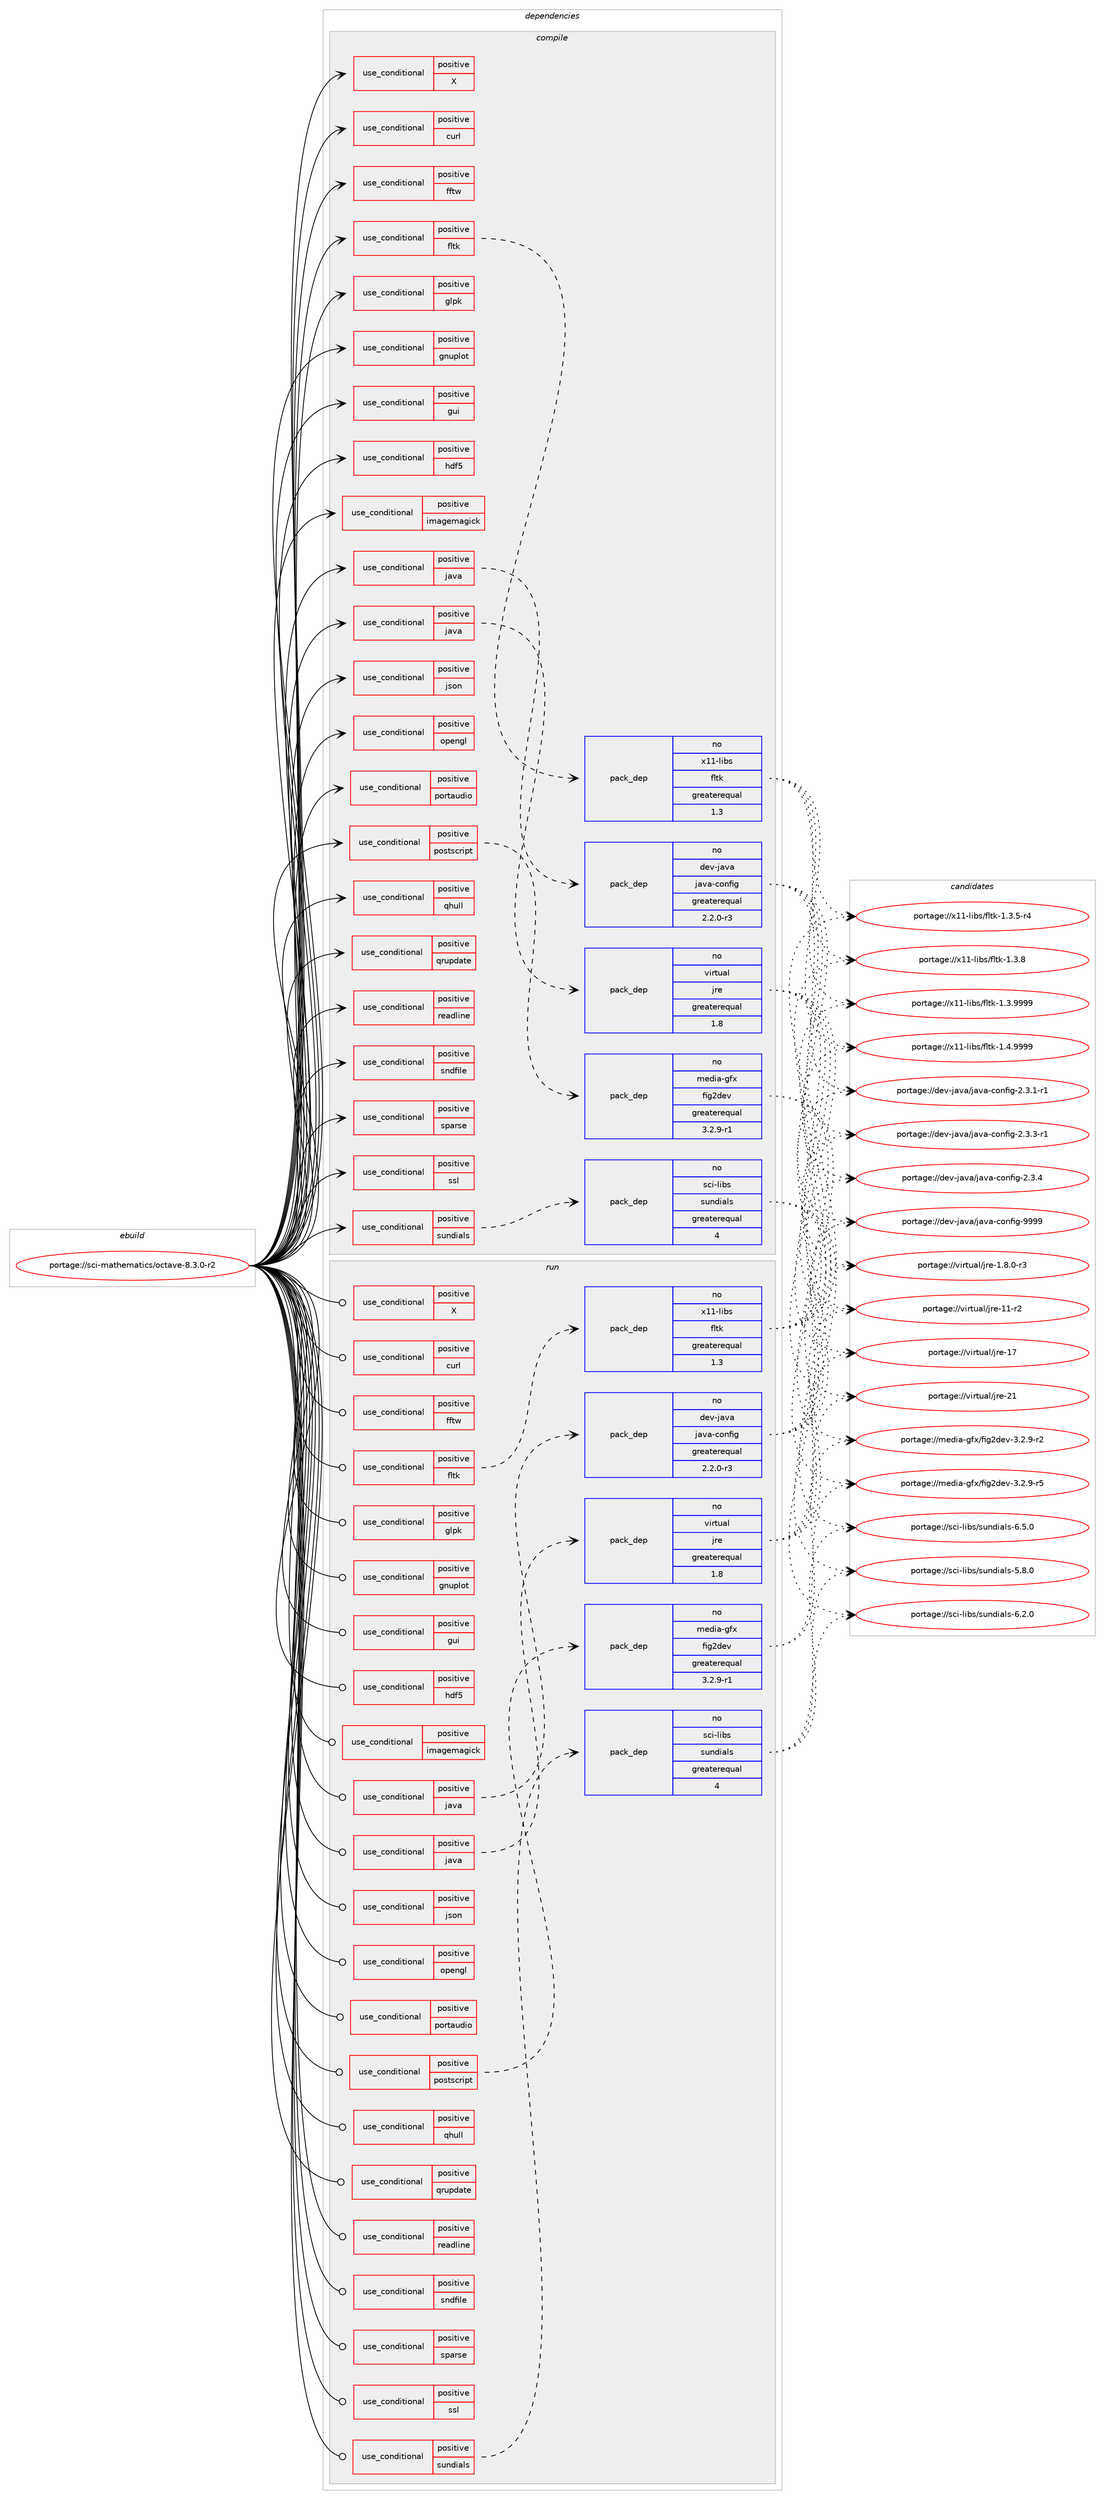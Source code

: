digraph prolog {

# *************
# Graph options
# *************

newrank=true;
concentrate=true;
compound=true;
graph [rankdir=LR,fontname=Helvetica,fontsize=10,ranksep=1.5];#, ranksep=2.5, nodesep=0.2];
edge  [arrowhead=vee];
node  [fontname=Helvetica,fontsize=10];

# **********
# The ebuild
# **********

subgraph cluster_leftcol {
color=gray;
rank=same;
label=<<i>ebuild</i>>;
id [label="portage://sci-mathematics/octave-8.3.0-r2", color=red, width=4, href="../sci-mathematics/octave-8.3.0-r2.svg"];
}

# ****************
# The dependencies
# ****************

subgraph cluster_midcol {
color=gray;
label=<<i>dependencies</i>>;
subgraph cluster_compile {
fillcolor="#eeeeee";
style=filled;
label=<<i>compile</i>>;
subgraph cond105685 {
dependency204032 [label=<<TABLE BORDER="0" CELLBORDER="1" CELLSPACING="0" CELLPADDING="4"><TR><TD ROWSPAN="3" CELLPADDING="10">use_conditional</TD></TR><TR><TD>positive</TD></TR><TR><TD>X</TD></TR></TABLE>>, shape=none, color=red];
# *** BEGIN UNKNOWN DEPENDENCY TYPE (TODO) ***
# dependency204032 -> package_dependency(portage://sci-mathematics/octave-8.3.0-r2,install,no,x11-libs,libX11,none,[,,],any_same_slot,[])
# *** END UNKNOWN DEPENDENCY TYPE (TODO) ***

}
id:e -> dependency204032:w [weight=20,style="solid",arrowhead="vee"];
subgraph cond105686 {
dependency204033 [label=<<TABLE BORDER="0" CELLBORDER="1" CELLSPACING="0" CELLPADDING="4"><TR><TD ROWSPAN="3" CELLPADDING="10">use_conditional</TD></TR><TR><TD>positive</TD></TR><TR><TD>curl</TD></TR></TABLE>>, shape=none, color=red];
# *** BEGIN UNKNOWN DEPENDENCY TYPE (TODO) ***
# dependency204033 -> package_dependency(portage://sci-mathematics/octave-8.3.0-r2,install,no,net-misc,curl,none,[,,],any_same_slot,[])
# *** END UNKNOWN DEPENDENCY TYPE (TODO) ***

}
id:e -> dependency204033:w [weight=20,style="solid",arrowhead="vee"];
subgraph cond105687 {
dependency204034 [label=<<TABLE BORDER="0" CELLBORDER="1" CELLSPACING="0" CELLPADDING="4"><TR><TD ROWSPAN="3" CELLPADDING="10">use_conditional</TD></TR><TR><TD>positive</TD></TR><TR><TD>fftw</TD></TR></TABLE>>, shape=none, color=red];
# *** BEGIN UNKNOWN DEPENDENCY TYPE (TODO) ***
# dependency204034 -> package_dependency(portage://sci-mathematics/octave-8.3.0-r2,install,no,sci-libs,fftw,none,[,,],[slot(3.0),equal],[])
# *** END UNKNOWN DEPENDENCY TYPE (TODO) ***

}
id:e -> dependency204034:w [weight=20,style="solid",arrowhead="vee"];
subgraph cond105688 {
dependency204035 [label=<<TABLE BORDER="0" CELLBORDER="1" CELLSPACING="0" CELLPADDING="4"><TR><TD ROWSPAN="3" CELLPADDING="10">use_conditional</TD></TR><TR><TD>positive</TD></TR><TR><TD>fltk</TD></TR></TABLE>>, shape=none, color=red];
subgraph pack95529 {
dependency204036 [label=<<TABLE BORDER="0" CELLBORDER="1" CELLSPACING="0" CELLPADDING="4" WIDTH="220"><TR><TD ROWSPAN="6" CELLPADDING="30">pack_dep</TD></TR><TR><TD WIDTH="110">no</TD></TR><TR><TD>x11-libs</TD></TR><TR><TD>fltk</TD></TR><TR><TD>greaterequal</TD></TR><TR><TD>1.3</TD></TR></TABLE>>, shape=none, color=blue];
}
dependency204035:e -> dependency204036:w [weight=20,style="dashed",arrowhead="vee"];
}
id:e -> dependency204035:w [weight=20,style="solid",arrowhead="vee"];
subgraph cond105689 {
dependency204037 [label=<<TABLE BORDER="0" CELLBORDER="1" CELLSPACING="0" CELLPADDING="4"><TR><TD ROWSPAN="3" CELLPADDING="10">use_conditional</TD></TR><TR><TD>positive</TD></TR><TR><TD>glpk</TD></TR></TABLE>>, shape=none, color=red];
# *** BEGIN UNKNOWN DEPENDENCY TYPE (TODO) ***
# dependency204037 -> package_dependency(portage://sci-mathematics/octave-8.3.0-r2,install,no,sci-mathematics,glpk,none,[,,],any_same_slot,[])
# *** END UNKNOWN DEPENDENCY TYPE (TODO) ***

}
id:e -> dependency204037:w [weight=20,style="solid",arrowhead="vee"];
subgraph cond105690 {
dependency204038 [label=<<TABLE BORDER="0" CELLBORDER="1" CELLSPACING="0" CELLPADDING="4"><TR><TD ROWSPAN="3" CELLPADDING="10">use_conditional</TD></TR><TR><TD>positive</TD></TR><TR><TD>gnuplot</TD></TR></TABLE>>, shape=none, color=red];
# *** BEGIN UNKNOWN DEPENDENCY TYPE (TODO) ***
# dependency204038 -> package_dependency(portage://sci-mathematics/octave-8.3.0-r2,install,no,sci-visualization,gnuplot,none,[,,],[],[])
# *** END UNKNOWN DEPENDENCY TYPE (TODO) ***

}
id:e -> dependency204038:w [weight=20,style="solid",arrowhead="vee"];
subgraph cond105691 {
dependency204039 [label=<<TABLE BORDER="0" CELLBORDER="1" CELLSPACING="0" CELLPADDING="4"><TR><TD ROWSPAN="3" CELLPADDING="10">use_conditional</TD></TR><TR><TD>positive</TD></TR><TR><TD>gui</TD></TR></TABLE>>, shape=none, color=red];
# *** BEGIN UNKNOWN DEPENDENCY TYPE (TODO) ***
# dependency204039 -> package_dependency(portage://sci-mathematics/octave-8.3.0-r2,install,no,dev-qt,qtcore,none,[,,],[slot(5)],[])
# *** END UNKNOWN DEPENDENCY TYPE (TODO) ***

# *** BEGIN UNKNOWN DEPENDENCY TYPE (TODO) ***
# dependency204039 -> package_dependency(portage://sci-mathematics/octave-8.3.0-r2,install,no,dev-qt,qtgui,none,[,,],[slot(5)],[])
# *** END UNKNOWN DEPENDENCY TYPE (TODO) ***

# *** BEGIN UNKNOWN DEPENDENCY TYPE (TODO) ***
# dependency204039 -> package_dependency(portage://sci-mathematics/octave-8.3.0-r2,install,no,dev-qt,qthelp,none,[,,],[slot(5)],[])
# *** END UNKNOWN DEPENDENCY TYPE (TODO) ***

# *** BEGIN UNKNOWN DEPENDENCY TYPE (TODO) ***
# dependency204039 -> package_dependency(portage://sci-mathematics/octave-8.3.0-r2,install,no,dev-qt,qtnetwork,none,[,,],[slot(5)],[])
# *** END UNKNOWN DEPENDENCY TYPE (TODO) ***

# *** BEGIN UNKNOWN DEPENDENCY TYPE (TODO) ***
# dependency204039 -> package_dependency(portage://sci-mathematics/octave-8.3.0-r2,install,no,dev-qt,qtopengl,none,[,,],[slot(5)],[])
# *** END UNKNOWN DEPENDENCY TYPE (TODO) ***

# *** BEGIN UNKNOWN DEPENDENCY TYPE (TODO) ***
# dependency204039 -> package_dependency(portage://sci-mathematics/octave-8.3.0-r2,install,no,dev-qt,qtprintsupport,none,[,,],[slot(5)],[])
# *** END UNKNOWN DEPENDENCY TYPE (TODO) ***

# *** BEGIN UNKNOWN DEPENDENCY TYPE (TODO) ***
# dependency204039 -> package_dependency(portage://sci-mathematics/octave-8.3.0-r2,install,no,dev-qt,qtwidgets,none,[,,],[slot(5)],[])
# *** END UNKNOWN DEPENDENCY TYPE (TODO) ***

# *** BEGIN UNKNOWN DEPENDENCY TYPE (TODO) ***
# dependency204039 -> package_dependency(portage://sci-mathematics/octave-8.3.0-r2,install,no,x11-libs,qscintilla,none,[,,],any_same_slot,[use(enable(qt5),positive)])
# *** END UNKNOWN DEPENDENCY TYPE (TODO) ***

}
id:e -> dependency204039:w [weight=20,style="solid",arrowhead="vee"];
subgraph cond105692 {
dependency204040 [label=<<TABLE BORDER="0" CELLBORDER="1" CELLSPACING="0" CELLPADDING="4"><TR><TD ROWSPAN="3" CELLPADDING="10">use_conditional</TD></TR><TR><TD>positive</TD></TR><TR><TD>hdf5</TD></TR></TABLE>>, shape=none, color=red];
# *** BEGIN UNKNOWN DEPENDENCY TYPE (TODO) ***
# dependency204040 -> package_dependency(portage://sci-mathematics/octave-8.3.0-r2,install,no,sci-libs,hdf5,none,[,,],any_same_slot,[])
# *** END UNKNOWN DEPENDENCY TYPE (TODO) ***

}
id:e -> dependency204040:w [weight=20,style="solid",arrowhead="vee"];
subgraph cond105693 {
dependency204041 [label=<<TABLE BORDER="0" CELLBORDER="1" CELLSPACING="0" CELLPADDING="4"><TR><TD ROWSPAN="3" CELLPADDING="10">use_conditional</TD></TR><TR><TD>positive</TD></TR><TR><TD>imagemagick</TD></TR></TABLE>>, shape=none, color=red];
# *** BEGIN UNKNOWN DEPENDENCY TYPE (TODO) ***
# dependency204041 -> package_dependency(portage://sci-mathematics/octave-8.3.0-r2,install,no,media-gfx,graphicsmagick,none,[,,],any_same_slot,[use(enable(cxx),none)])
# *** END UNKNOWN DEPENDENCY TYPE (TODO) ***

}
id:e -> dependency204041:w [weight=20,style="solid",arrowhead="vee"];
subgraph cond105694 {
dependency204042 [label=<<TABLE BORDER="0" CELLBORDER="1" CELLSPACING="0" CELLPADDING="4"><TR><TD ROWSPAN="3" CELLPADDING="10">use_conditional</TD></TR><TR><TD>positive</TD></TR><TR><TD>java</TD></TR></TABLE>>, shape=none, color=red];
subgraph pack95530 {
dependency204043 [label=<<TABLE BORDER="0" CELLBORDER="1" CELLSPACING="0" CELLPADDING="4" WIDTH="220"><TR><TD ROWSPAN="6" CELLPADDING="30">pack_dep</TD></TR><TR><TD WIDTH="110">no</TD></TR><TR><TD>dev-java</TD></TR><TR><TD>java-config</TD></TR><TR><TD>greaterequal</TD></TR><TR><TD>2.2.0-r3</TD></TR></TABLE>>, shape=none, color=blue];
}
dependency204042:e -> dependency204043:w [weight=20,style="dashed",arrowhead="vee"];
}
id:e -> dependency204042:w [weight=20,style="solid",arrowhead="vee"];
subgraph cond105695 {
dependency204044 [label=<<TABLE BORDER="0" CELLBORDER="1" CELLSPACING="0" CELLPADDING="4"><TR><TD ROWSPAN="3" CELLPADDING="10">use_conditional</TD></TR><TR><TD>positive</TD></TR><TR><TD>java</TD></TR></TABLE>>, shape=none, color=red];
subgraph pack95531 {
dependency204045 [label=<<TABLE BORDER="0" CELLBORDER="1" CELLSPACING="0" CELLPADDING="4" WIDTH="220"><TR><TD ROWSPAN="6" CELLPADDING="30">pack_dep</TD></TR><TR><TD WIDTH="110">no</TD></TR><TR><TD>virtual</TD></TR><TR><TD>jre</TD></TR><TR><TD>greaterequal</TD></TR><TR><TD>1.8</TD></TR></TABLE>>, shape=none, color=blue];
}
dependency204044:e -> dependency204045:w [weight=20,style="dashed",arrowhead="vee"];
}
id:e -> dependency204044:w [weight=20,style="solid",arrowhead="vee"];
subgraph cond105696 {
dependency204046 [label=<<TABLE BORDER="0" CELLBORDER="1" CELLSPACING="0" CELLPADDING="4"><TR><TD ROWSPAN="3" CELLPADDING="10">use_conditional</TD></TR><TR><TD>positive</TD></TR><TR><TD>json</TD></TR></TABLE>>, shape=none, color=red];
# *** BEGIN UNKNOWN DEPENDENCY TYPE (TODO) ***
# dependency204046 -> package_dependency(portage://sci-mathematics/octave-8.3.0-r2,install,no,dev-libs,rapidjson,none,[,,],[],[])
# *** END UNKNOWN DEPENDENCY TYPE (TODO) ***

}
id:e -> dependency204046:w [weight=20,style="solid",arrowhead="vee"];
subgraph cond105697 {
dependency204047 [label=<<TABLE BORDER="0" CELLBORDER="1" CELLSPACING="0" CELLPADDING="4"><TR><TD ROWSPAN="3" CELLPADDING="10">use_conditional</TD></TR><TR><TD>positive</TD></TR><TR><TD>opengl</TD></TR></TABLE>>, shape=none, color=red];
# *** BEGIN UNKNOWN DEPENDENCY TYPE (TODO) ***
# dependency204047 -> package_dependency(portage://sci-mathematics/octave-8.3.0-r2,install,no,media-libs,freetype,none,[,,],any_same_slot,[])
# *** END UNKNOWN DEPENDENCY TYPE (TODO) ***

# *** BEGIN UNKNOWN DEPENDENCY TYPE (TODO) ***
# dependency204047 -> package_dependency(portage://sci-mathematics/octave-8.3.0-r2,install,no,media-libs,fontconfig,none,[,,],any_same_slot,[])
# *** END UNKNOWN DEPENDENCY TYPE (TODO) ***

# *** BEGIN UNKNOWN DEPENDENCY TYPE (TODO) ***
# dependency204047 -> package_dependency(portage://sci-mathematics/octave-8.3.0-r2,install,no,virtual,glu,none,[,,],[],[])
# *** END UNKNOWN DEPENDENCY TYPE (TODO) ***

# *** BEGIN UNKNOWN DEPENDENCY TYPE (TODO) ***
# dependency204047 -> package_dependency(portage://sci-mathematics/octave-8.3.0-r2,install,no,x11-libs,gl2ps,none,[,,],any_same_slot,[])
# *** END UNKNOWN DEPENDENCY TYPE (TODO) ***

}
id:e -> dependency204047:w [weight=20,style="solid",arrowhead="vee"];
subgraph cond105698 {
dependency204048 [label=<<TABLE BORDER="0" CELLBORDER="1" CELLSPACING="0" CELLPADDING="4"><TR><TD ROWSPAN="3" CELLPADDING="10">use_conditional</TD></TR><TR><TD>positive</TD></TR><TR><TD>portaudio</TD></TR></TABLE>>, shape=none, color=red];
# *** BEGIN UNKNOWN DEPENDENCY TYPE (TODO) ***
# dependency204048 -> package_dependency(portage://sci-mathematics/octave-8.3.0-r2,install,no,media-libs,portaudio,none,[,,],[],[])
# *** END UNKNOWN DEPENDENCY TYPE (TODO) ***

}
id:e -> dependency204048:w [weight=20,style="solid",arrowhead="vee"];
subgraph cond105699 {
dependency204049 [label=<<TABLE BORDER="0" CELLBORDER="1" CELLSPACING="0" CELLPADDING="4"><TR><TD ROWSPAN="3" CELLPADDING="10">use_conditional</TD></TR><TR><TD>positive</TD></TR><TR><TD>postscript</TD></TR></TABLE>>, shape=none, color=red];
# *** BEGIN UNKNOWN DEPENDENCY TYPE (TODO) ***
# dependency204049 -> package_dependency(portage://sci-mathematics/octave-8.3.0-r2,install,no,app-text,epstool,none,[,,],[],[])
# *** END UNKNOWN DEPENDENCY TYPE (TODO) ***

# *** BEGIN UNKNOWN DEPENDENCY TYPE (TODO) ***
# dependency204049 -> package_dependency(portage://sci-mathematics/octave-8.3.0-r2,install,no,media-gfx,pstoedit,none,[,,],[],[])
# *** END UNKNOWN DEPENDENCY TYPE (TODO) ***

subgraph pack95532 {
dependency204050 [label=<<TABLE BORDER="0" CELLBORDER="1" CELLSPACING="0" CELLPADDING="4" WIDTH="220"><TR><TD ROWSPAN="6" CELLPADDING="30">pack_dep</TD></TR><TR><TD WIDTH="110">no</TD></TR><TR><TD>media-gfx</TD></TR><TR><TD>fig2dev</TD></TR><TR><TD>greaterequal</TD></TR><TR><TD>3.2.9-r1</TD></TR></TABLE>>, shape=none, color=blue];
}
dependency204049:e -> dependency204050:w [weight=20,style="dashed",arrowhead="vee"];
}
id:e -> dependency204049:w [weight=20,style="solid",arrowhead="vee"];
subgraph cond105700 {
dependency204051 [label=<<TABLE BORDER="0" CELLBORDER="1" CELLSPACING="0" CELLPADDING="4"><TR><TD ROWSPAN="3" CELLPADDING="10">use_conditional</TD></TR><TR><TD>positive</TD></TR><TR><TD>qhull</TD></TR></TABLE>>, shape=none, color=red];
# *** BEGIN UNKNOWN DEPENDENCY TYPE (TODO) ***
# dependency204051 -> package_dependency(portage://sci-mathematics/octave-8.3.0-r2,install,no,media-libs,qhull,none,[,,],any_same_slot,[])
# *** END UNKNOWN DEPENDENCY TYPE (TODO) ***

}
id:e -> dependency204051:w [weight=20,style="solid",arrowhead="vee"];
subgraph cond105701 {
dependency204052 [label=<<TABLE BORDER="0" CELLBORDER="1" CELLSPACING="0" CELLPADDING="4"><TR><TD ROWSPAN="3" CELLPADDING="10">use_conditional</TD></TR><TR><TD>positive</TD></TR><TR><TD>qrupdate</TD></TR></TABLE>>, shape=none, color=red];
# *** BEGIN UNKNOWN DEPENDENCY TYPE (TODO) ***
# dependency204052 -> package_dependency(portage://sci-mathematics/octave-8.3.0-r2,install,no,sci-libs,qrupdate,none,[,,],any_same_slot,[])
# *** END UNKNOWN DEPENDENCY TYPE (TODO) ***

}
id:e -> dependency204052:w [weight=20,style="solid",arrowhead="vee"];
subgraph cond105702 {
dependency204053 [label=<<TABLE BORDER="0" CELLBORDER="1" CELLSPACING="0" CELLPADDING="4"><TR><TD ROWSPAN="3" CELLPADDING="10">use_conditional</TD></TR><TR><TD>positive</TD></TR><TR><TD>readline</TD></TR></TABLE>>, shape=none, color=red];
# *** BEGIN UNKNOWN DEPENDENCY TYPE (TODO) ***
# dependency204053 -> package_dependency(portage://sci-mathematics/octave-8.3.0-r2,install,no,sys-libs,readline,none,[,,],any_same_slot,[])
# *** END UNKNOWN DEPENDENCY TYPE (TODO) ***

}
id:e -> dependency204053:w [weight=20,style="solid",arrowhead="vee"];
subgraph cond105703 {
dependency204054 [label=<<TABLE BORDER="0" CELLBORDER="1" CELLSPACING="0" CELLPADDING="4"><TR><TD ROWSPAN="3" CELLPADDING="10">use_conditional</TD></TR><TR><TD>positive</TD></TR><TR><TD>sndfile</TD></TR></TABLE>>, shape=none, color=red];
# *** BEGIN UNKNOWN DEPENDENCY TYPE (TODO) ***
# dependency204054 -> package_dependency(portage://sci-mathematics/octave-8.3.0-r2,install,no,media-libs,libsndfile,none,[,,],[],[])
# *** END UNKNOWN DEPENDENCY TYPE (TODO) ***

}
id:e -> dependency204054:w [weight=20,style="solid",arrowhead="vee"];
subgraph cond105704 {
dependency204055 [label=<<TABLE BORDER="0" CELLBORDER="1" CELLSPACING="0" CELLPADDING="4"><TR><TD ROWSPAN="3" CELLPADDING="10">use_conditional</TD></TR><TR><TD>positive</TD></TR><TR><TD>sparse</TD></TR></TABLE>>, shape=none, color=red];
# *** BEGIN UNKNOWN DEPENDENCY TYPE (TODO) ***
# dependency204055 -> package_dependency(portage://sci-mathematics/octave-8.3.0-r2,install,no,sci-libs,arpack,none,[,,],any_same_slot,[])
# *** END UNKNOWN DEPENDENCY TYPE (TODO) ***

# *** BEGIN UNKNOWN DEPENDENCY TYPE (TODO) ***
# dependency204055 -> package_dependency(portage://sci-mathematics/octave-8.3.0-r2,install,no,sci-libs,camd,none,[,,],any_same_slot,[])
# *** END UNKNOWN DEPENDENCY TYPE (TODO) ***

# *** BEGIN UNKNOWN DEPENDENCY TYPE (TODO) ***
# dependency204055 -> package_dependency(portage://sci-mathematics/octave-8.3.0-r2,install,no,sci-libs,ccolamd,none,[,,],any_same_slot,[])
# *** END UNKNOWN DEPENDENCY TYPE (TODO) ***

# *** BEGIN UNKNOWN DEPENDENCY TYPE (TODO) ***
# dependency204055 -> package_dependency(portage://sci-mathematics/octave-8.3.0-r2,install,no,sci-libs,cholmod,none,[,,],any_same_slot,[])
# *** END UNKNOWN DEPENDENCY TYPE (TODO) ***

# *** BEGIN UNKNOWN DEPENDENCY TYPE (TODO) ***
# dependency204055 -> package_dependency(portage://sci-mathematics/octave-8.3.0-r2,install,no,sci-libs,colamd,none,[,,],any_same_slot,[])
# *** END UNKNOWN DEPENDENCY TYPE (TODO) ***

# *** BEGIN UNKNOWN DEPENDENCY TYPE (TODO) ***
# dependency204055 -> package_dependency(portage://sci-mathematics/octave-8.3.0-r2,install,no,sci-libs,cxsparse,none,[,,],any_same_slot,[])
# *** END UNKNOWN DEPENDENCY TYPE (TODO) ***

# *** BEGIN UNKNOWN DEPENDENCY TYPE (TODO) ***
# dependency204055 -> package_dependency(portage://sci-mathematics/octave-8.3.0-r2,install,no,sci-libs,umfpack,none,[,,],any_same_slot,[])
# *** END UNKNOWN DEPENDENCY TYPE (TODO) ***

}
id:e -> dependency204055:w [weight=20,style="solid",arrowhead="vee"];
subgraph cond105705 {
dependency204056 [label=<<TABLE BORDER="0" CELLBORDER="1" CELLSPACING="0" CELLPADDING="4"><TR><TD ROWSPAN="3" CELLPADDING="10">use_conditional</TD></TR><TR><TD>positive</TD></TR><TR><TD>ssl</TD></TR></TABLE>>, shape=none, color=red];
# *** BEGIN UNKNOWN DEPENDENCY TYPE (TODO) ***
# dependency204056 -> package_dependency(portage://sci-mathematics/octave-8.3.0-r2,install,no,dev-libs,openssl,none,[,,],any_same_slot,[])
# *** END UNKNOWN DEPENDENCY TYPE (TODO) ***

}
id:e -> dependency204056:w [weight=20,style="solid",arrowhead="vee"];
subgraph cond105706 {
dependency204057 [label=<<TABLE BORDER="0" CELLBORDER="1" CELLSPACING="0" CELLPADDING="4"><TR><TD ROWSPAN="3" CELLPADDING="10">use_conditional</TD></TR><TR><TD>positive</TD></TR><TR><TD>sundials</TD></TR></TABLE>>, shape=none, color=red];
subgraph pack95533 {
dependency204058 [label=<<TABLE BORDER="0" CELLBORDER="1" CELLSPACING="0" CELLPADDING="4" WIDTH="220"><TR><TD ROWSPAN="6" CELLPADDING="30">pack_dep</TD></TR><TR><TD WIDTH="110">no</TD></TR><TR><TD>sci-libs</TD></TR><TR><TD>sundials</TD></TR><TR><TD>greaterequal</TD></TR><TR><TD>4</TD></TR></TABLE>>, shape=none, color=blue];
}
dependency204057:e -> dependency204058:w [weight=20,style="dashed",arrowhead="vee"];
}
id:e -> dependency204057:w [weight=20,style="solid",arrowhead="vee"];
# *** BEGIN UNKNOWN DEPENDENCY TYPE (TODO) ***
# id -> package_dependency(portage://sci-mathematics/octave-8.3.0-r2,install,no,app-arch,bzip2,none,[,,],[],[])
# *** END UNKNOWN DEPENDENCY TYPE (TODO) ***

# *** BEGIN UNKNOWN DEPENDENCY TYPE (TODO) ***
# id -> package_dependency(portage://sci-mathematics/octave-8.3.0-r2,install,no,app-arch,unzip,none,[,,],[],[])
# *** END UNKNOWN DEPENDENCY TYPE (TODO) ***

# *** BEGIN UNKNOWN DEPENDENCY TYPE (TODO) ***
# id -> package_dependency(portage://sci-mathematics/octave-8.3.0-r2,install,no,app-arch,zip,none,[,,],[],[])
# *** END UNKNOWN DEPENDENCY TYPE (TODO) ***

# *** BEGIN UNKNOWN DEPENDENCY TYPE (TODO) ***
# id -> package_dependency(portage://sci-mathematics/octave-8.3.0-r2,install,no,app-text,ghostscript-gpl,none,[,,],[],[])
# *** END UNKNOWN DEPENDENCY TYPE (TODO) ***

# *** BEGIN UNKNOWN DEPENDENCY TYPE (TODO) ***
# id -> package_dependency(portage://sci-mathematics/octave-8.3.0-r2,install,no,dev-libs,libpcre2,none,[,,],[],[])
# *** END UNKNOWN DEPENDENCY TYPE (TODO) ***

# *** BEGIN UNKNOWN DEPENDENCY TYPE (TODO) ***
# id -> package_dependency(portage://sci-mathematics/octave-8.3.0-r2,install,no,sys-apps,texinfo,none,[,,],[],[])
# *** END UNKNOWN DEPENDENCY TYPE (TODO) ***

# *** BEGIN UNKNOWN DEPENDENCY TYPE (TODO) ***
# id -> package_dependency(portage://sci-mathematics/octave-8.3.0-r2,install,no,sys-libs,ncurses,none,[,,],any_same_slot,[])
# *** END UNKNOWN DEPENDENCY TYPE (TODO) ***

# *** BEGIN UNKNOWN DEPENDENCY TYPE (TODO) ***
# id -> package_dependency(portage://sci-mathematics/octave-8.3.0-r2,install,no,sys-libs,zlib,none,[,,],[],[])
# *** END UNKNOWN DEPENDENCY TYPE (TODO) ***

# *** BEGIN UNKNOWN DEPENDENCY TYPE (TODO) ***
# id -> package_dependency(portage://sci-mathematics/octave-8.3.0-r2,install,no,virtual,blas,none,[,,],[],[])
# *** END UNKNOWN DEPENDENCY TYPE (TODO) ***

# *** BEGIN UNKNOWN DEPENDENCY TYPE (TODO) ***
# id -> package_dependency(portage://sci-mathematics/octave-8.3.0-r2,install,no,virtual,fortran,none,[,,],[],[])
# *** END UNKNOWN DEPENDENCY TYPE (TODO) ***

# *** BEGIN UNKNOWN DEPENDENCY TYPE (TODO) ***
# id -> package_dependency(portage://sci-mathematics/octave-8.3.0-r2,install,no,virtual,lapack,none,[,,],[],[])
# *** END UNKNOWN DEPENDENCY TYPE (TODO) ***

}
subgraph cluster_compileandrun {
fillcolor="#eeeeee";
style=filled;
label=<<i>compile and run</i>>;
}
subgraph cluster_run {
fillcolor="#eeeeee";
style=filled;
label=<<i>run</i>>;
subgraph cond105707 {
dependency204059 [label=<<TABLE BORDER="0" CELLBORDER="1" CELLSPACING="0" CELLPADDING="4"><TR><TD ROWSPAN="3" CELLPADDING="10">use_conditional</TD></TR><TR><TD>positive</TD></TR><TR><TD>X</TD></TR></TABLE>>, shape=none, color=red];
# *** BEGIN UNKNOWN DEPENDENCY TYPE (TODO) ***
# dependency204059 -> package_dependency(portage://sci-mathematics/octave-8.3.0-r2,run,no,x11-libs,libX11,none,[,,],any_same_slot,[])
# *** END UNKNOWN DEPENDENCY TYPE (TODO) ***

}
id:e -> dependency204059:w [weight=20,style="solid",arrowhead="odot"];
subgraph cond105708 {
dependency204060 [label=<<TABLE BORDER="0" CELLBORDER="1" CELLSPACING="0" CELLPADDING="4"><TR><TD ROWSPAN="3" CELLPADDING="10">use_conditional</TD></TR><TR><TD>positive</TD></TR><TR><TD>curl</TD></TR></TABLE>>, shape=none, color=red];
# *** BEGIN UNKNOWN DEPENDENCY TYPE (TODO) ***
# dependency204060 -> package_dependency(portage://sci-mathematics/octave-8.3.0-r2,run,no,net-misc,curl,none,[,,],any_same_slot,[])
# *** END UNKNOWN DEPENDENCY TYPE (TODO) ***

}
id:e -> dependency204060:w [weight=20,style="solid",arrowhead="odot"];
subgraph cond105709 {
dependency204061 [label=<<TABLE BORDER="0" CELLBORDER="1" CELLSPACING="0" CELLPADDING="4"><TR><TD ROWSPAN="3" CELLPADDING="10">use_conditional</TD></TR><TR><TD>positive</TD></TR><TR><TD>fftw</TD></TR></TABLE>>, shape=none, color=red];
# *** BEGIN UNKNOWN DEPENDENCY TYPE (TODO) ***
# dependency204061 -> package_dependency(portage://sci-mathematics/octave-8.3.0-r2,run,no,sci-libs,fftw,none,[,,],[slot(3.0),equal],[])
# *** END UNKNOWN DEPENDENCY TYPE (TODO) ***

}
id:e -> dependency204061:w [weight=20,style="solid",arrowhead="odot"];
subgraph cond105710 {
dependency204062 [label=<<TABLE BORDER="0" CELLBORDER="1" CELLSPACING="0" CELLPADDING="4"><TR><TD ROWSPAN="3" CELLPADDING="10">use_conditional</TD></TR><TR><TD>positive</TD></TR><TR><TD>fltk</TD></TR></TABLE>>, shape=none, color=red];
subgraph pack95534 {
dependency204063 [label=<<TABLE BORDER="0" CELLBORDER="1" CELLSPACING="0" CELLPADDING="4" WIDTH="220"><TR><TD ROWSPAN="6" CELLPADDING="30">pack_dep</TD></TR><TR><TD WIDTH="110">no</TD></TR><TR><TD>x11-libs</TD></TR><TR><TD>fltk</TD></TR><TR><TD>greaterequal</TD></TR><TR><TD>1.3</TD></TR></TABLE>>, shape=none, color=blue];
}
dependency204062:e -> dependency204063:w [weight=20,style="dashed",arrowhead="vee"];
}
id:e -> dependency204062:w [weight=20,style="solid",arrowhead="odot"];
subgraph cond105711 {
dependency204064 [label=<<TABLE BORDER="0" CELLBORDER="1" CELLSPACING="0" CELLPADDING="4"><TR><TD ROWSPAN="3" CELLPADDING="10">use_conditional</TD></TR><TR><TD>positive</TD></TR><TR><TD>glpk</TD></TR></TABLE>>, shape=none, color=red];
# *** BEGIN UNKNOWN DEPENDENCY TYPE (TODO) ***
# dependency204064 -> package_dependency(portage://sci-mathematics/octave-8.3.0-r2,run,no,sci-mathematics,glpk,none,[,,],any_same_slot,[])
# *** END UNKNOWN DEPENDENCY TYPE (TODO) ***

}
id:e -> dependency204064:w [weight=20,style="solid",arrowhead="odot"];
subgraph cond105712 {
dependency204065 [label=<<TABLE BORDER="0" CELLBORDER="1" CELLSPACING="0" CELLPADDING="4"><TR><TD ROWSPAN="3" CELLPADDING="10">use_conditional</TD></TR><TR><TD>positive</TD></TR><TR><TD>gnuplot</TD></TR></TABLE>>, shape=none, color=red];
# *** BEGIN UNKNOWN DEPENDENCY TYPE (TODO) ***
# dependency204065 -> package_dependency(portage://sci-mathematics/octave-8.3.0-r2,run,no,sci-visualization,gnuplot,none,[,,],[],[])
# *** END UNKNOWN DEPENDENCY TYPE (TODO) ***

}
id:e -> dependency204065:w [weight=20,style="solid",arrowhead="odot"];
subgraph cond105713 {
dependency204066 [label=<<TABLE BORDER="0" CELLBORDER="1" CELLSPACING="0" CELLPADDING="4"><TR><TD ROWSPAN="3" CELLPADDING="10">use_conditional</TD></TR><TR><TD>positive</TD></TR><TR><TD>gui</TD></TR></TABLE>>, shape=none, color=red];
# *** BEGIN UNKNOWN DEPENDENCY TYPE (TODO) ***
# dependency204066 -> package_dependency(portage://sci-mathematics/octave-8.3.0-r2,run,no,dev-qt,qtcore,none,[,,],[slot(5)],[])
# *** END UNKNOWN DEPENDENCY TYPE (TODO) ***

# *** BEGIN UNKNOWN DEPENDENCY TYPE (TODO) ***
# dependency204066 -> package_dependency(portage://sci-mathematics/octave-8.3.0-r2,run,no,dev-qt,qtgui,none,[,,],[slot(5)],[])
# *** END UNKNOWN DEPENDENCY TYPE (TODO) ***

# *** BEGIN UNKNOWN DEPENDENCY TYPE (TODO) ***
# dependency204066 -> package_dependency(portage://sci-mathematics/octave-8.3.0-r2,run,no,dev-qt,qthelp,none,[,,],[slot(5)],[])
# *** END UNKNOWN DEPENDENCY TYPE (TODO) ***

# *** BEGIN UNKNOWN DEPENDENCY TYPE (TODO) ***
# dependency204066 -> package_dependency(portage://sci-mathematics/octave-8.3.0-r2,run,no,dev-qt,qtnetwork,none,[,,],[slot(5)],[])
# *** END UNKNOWN DEPENDENCY TYPE (TODO) ***

# *** BEGIN UNKNOWN DEPENDENCY TYPE (TODO) ***
# dependency204066 -> package_dependency(portage://sci-mathematics/octave-8.3.0-r2,run,no,dev-qt,qtopengl,none,[,,],[slot(5)],[])
# *** END UNKNOWN DEPENDENCY TYPE (TODO) ***

# *** BEGIN UNKNOWN DEPENDENCY TYPE (TODO) ***
# dependency204066 -> package_dependency(portage://sci-mathematics/octave-8.3.0-r2,run,no,dev-qt,qtprintsupport,none,[,,],[slot(5)],[])
# *** END UNKNOWN DEPENDENCY TYPE (TODO) ***

# *** BEGIN UNKNOWN DEPENDENCY TYPE (TODO) ***
# dependency204066 -> package_dependency(portage://sci-mathematics/octave-8.3.0-r2,run,no,dev-qt,qtwidgets,none,[,,],[slot(5)],[])
# *** END UNKNOWN DEPENDENCY TYPE (TODO) ***

# *** BEGIN UNKNOWN DEPENDENCY TYPE (TODO) ***
# dependency204066 -> package_dependency(portage://sci-mathematics/octave-8.3.0-r2,run,no,x11-libs,qscintilla,none,[,,],any_same_slot,[use(enable(qt5),positive)])
# *** END UNKNOWN DEPENDENCY TYPE (TODO) ***

}
id:e -> dependency204066:w [weight=20,style="solid",arrowhead="odot"];
subgraph cond105714 {
dependency204067 [label=<<TABLE BORDER="0" CELLBORDER="1" CELLSPACING="0" CELLPADDING="4"><TR><TD ROWSPAN="3" CELLPADDING="10">use_conditional</TD></TR><TR><TD>positive</TD></TR><TR><TD>hdf5</TD></TR></TABLE>>, shape=none, color=red];
# *** BEGIN UNKNOWN DEPENDENCY TYPE (TODO) ***
# dependency204067 -> package_dependency(portage://sci-mathematics/octave-8.3.0-r2,run,no,sci-libs,hdf5,none,[,,],any_same_slot,[])
# *** END UNKNOWN DEPENDENCY TYPE (TODO) ***

}
id:e -> dependency204067:w [weight=20,style="solid",arrowhead="odot"];
subgraph cond105715 {
dependency204068 [label=<<TABLE BORDER="0" CELLBORDER="1" CELLSPACING="0" CELLPADDING="4"><TR><TD ROWSPAN="3" CELLPADDING="10">use_conditional</TD></TR><TR><TD>positive</TD></TR><TR><TD>imagemagick</TD></TR></TABLE>>, shape=none, color=red];
# *** BEGIN UNKNOWN DEPENDENCY TYPE (TODO) ***
# dependency204068 -> package_dependency(portage://sci-mathematics/octave-8.3.0-r2,run,no,media-gfx,graphicsmagick,none,[,,],any_same_slot,[use(enable(cxx),none)])
# *** END UNKNOWN DEPENDENCY TYPE (TODO) ***

}
id:e -> dependency204068:w [weight=20,style="solid",arrowhead="odot"];
subgraph cond105716 {
dependency204069 [label=<<TABLE BORDER="0" CELLBORDER="1" CELLSPACING="0" CELLPADDING="4"><TR><TD ROWSPAN="3" CELLPADDING="10">use_conditional</TD></TR><TR><TD>positive</TD></TR><TR><TD>java</TD></TR></TABLE>>, shape=none, color=red];
subgraph pack95535 {
dependency204070 [label=<<TABLE BORDER="0" CELLBORDER="1" CELLSPACING="0" CELLPADDING="4" WIDTH="220"><TR><TD ROWSPAN="6" CELLPADDING="30">pack_dep</TD></TR><TR><TD WIDTH="110">no</TD></TR><TR><TD>dev-java</TD></TR><TR><TD>java-config</TD></TR><TR><TD>greaterequal</TD></TR><TR><TD>2.2.0-r3</TD></TR></TABLE>>, shape=none, color=blue];
}
dependency204069:e -> dependency204070:w [weight=20,style="dashed",arrowhead="vee"];
}
id:e -> dependency204069:w [weight=20,style="solid",arrowhead="odot"];
subgraph cond105717 {
dependency204071 [label=<<TABLE BORDER="0" CELLBORDER="1" CELLSPACING="0" CELLPADDING="4"><TR><TD ROWSPAN="3" CELLPADDING="10">use_conditional</TD></TR><TR><TD>positive</TD></TR><TR><TD>java</TD></TR></TABLE>>, shape=none, color=red];
subgraph pack95536 {
dependency204072 [label=<<TABLE BORDER="0" CELLBORDER="1" CELLSPACING="0" CELLPADDING="4" WIDTH="220"><TR><TD ROWSPAN="6" CELLPADDING="30">pack_dep</TD></TR><TR><TD WIDTH="110">no</TD></TR><TR><TD>virtual</TD></TR><TR><TD>jre</TD></TR><TR><TD>greaterequal</TD></TR><TR><TD>1.8</TD></TR></TABLE>>, shape=none, color=blue];
}
dependency204071:e -> dependency204072:w [weight=20,style="dashed",arrowhead="vee"];
}
id:e -> dependency204071:w [weight=20,style="solid",arrowhead="odot"];
subgraph cond105718 {
dependency204073 [label=<<TABLE BORDER="0" CELLBORDER="1" CELLSPACING="0" CELLPADDING="4"><TR><TD ROWSPAN="3" CELLPADDING="10">use_conditional</TD></TR><TR><TD>positive</TD></TR><TR><TD>json</TD></TR></TABLE>>, shape=none, color=red];
# *** BEGIN UNKNOWN DEPENDENCY TYPE (TODO) ***
# dependency204073 -> package_dependency(portage://sci-mathematics/octave-8.3.0-r2,run,no,dev-libs,rapidjson,none,[,,],[],[])
# *** END UNKNOWN DEPENDENCY TYPE (TODO) ***

}
id:e -> dependency204073:w [weight=20,style="solid",arrowhead="odot"];
subgraph cond105719 {
dependency204074 [label=<<TABLE BORDER="0" CELLBORDER="1" CELLSPACING="0" CELLPADDING="4"><TR><TD ROWSPAN="3" CELLPADDING="10">use_conditional</TD></TR><TR><TD>positive</TD></TR><TR><TD>opengl</TD></TR></TABLE>>, shape=none, color=red];
# *** BEGIN UNKNOWN DEPENDENCY TYPE (TODO) ***
# dependency204074 -> package_dependency(portage://sci-mathematics/octave-8.3.0-r2,run,no,media-libs,freetype,none,[,,],any_same_slot,[])
# *** END UNKNOWN DEPENDENCY TYPE (TODO) ***

# *** BEGIN UNKNOWN DEPENDENCY TYPE (TODO) ***
# dependency204074 -> package_dependency(portage://sci-mathematics/octave-8.3.0-r2,run,no,media-libs,fontconfig,none,[,,],any_same_slot,[])
# *** END UNKNOWN DEPENDENCY TYPE (TODO) ***

# *** BEGIN UNKNOWN DEPENDENCY TYPE (TODO) ***
# dependency204074 -> package_dependency(portage://sci-mathematics/octave-8.3.0-r2,run,no,virtual,glu,none,[,,],[],[])
# *** END UNKNOWN DEPENDENCY TYPE (TODO) ***

# *** BEGIN UNKNOWN DEPENDENCY TYPE (TODO) ***
# dependency204074 -> package_dependency(portage://sci-mathematics/octave-8.3.0-r2,run,no,x11-libs,gl2ps,none,[,,],any_same_slot,[])
# *** END UNKNOWN DEPENDENCY TYPE (TODO) ***

}
id:e -> dependency204074:w [weight=20,style="solid",arrowhead="odot"];
subgraph cond105720 {
dependency204075 [label=<<TABLE BORDER="0" CELLBORDER="1" CELLSPACING="0" CELLPADDING="4"><TR><TD ROWSPAN="3" CELLPADDING="10">use_conditional</TD></TR><TR><TD>positive</TD></TR><TR><TD>portaudio</TD></TR></TABLE>>, shape=none, color=red];
# *** BEGIN UNKNOWN DEPENDENCY TYPE (TODO) ***
# dependency204075 -> package_dependency(portage://sci-mathematics/octave-8.3.0-r2,run,no,media-libs,portaudio,none,[,,],[],[])
# *** END UNKNOWN DEPENDENCY TYPE (TODO) ***

}
id:e -> dependency204075:w [weight=20,style="solid",arrowhead="odot"];
subgraph cond105721 {
dependency204076 [label=<<TABLE BORDER="0" CELLBORDER="1" CELLSPACING="0" CELLPADDING="4"><TR><TD ROWSPAN="3" CELLPADDING="10">use_conditional</TD></TR><TR><TD>positive</TD></TR><TR><TD>postscript</TD></TR></TABLE>>, shape=none, color=red];
# *** BEGIN UNKNOWN DEPENDENCY TYPE (TODO) ***
# dependency204076 -> package_dependency(portage://sci-mathematics/octave-8.3.0-r2,run,no,app-text,epstool,none,[,,],[],[])
# *** END UNKNOWN DEPENDENCY TYPE (TODO) ***

# *** BEGIN UNKNOWN DEPENDENCY TYPE (TODO) ***
# dependency204076 -> package_dependency(portage://sci-mathematics/octave-8.3.0-r2,run,no,media-gfx,pstoedit,none,[,,],[],[])
# *** END UNKNOWN DEPENDENCY TYPE (TODO) ***

subgraph pack95537 {
dependency204077 [label=<<TABLE BORDER="0" CELLBORDER="1" CELLSPACING="0" CELLPADDING="4" WIDTH="220"><TR><TD ROWSPAN="6" CELLPADDING="30">pack_dep</TD></TR><TR><TD WIDTH="110">no</TD></TR><TR><TD>media-gfx</TD></TR><TR><TD>fig2dev</TD></TR><TR><TD>greaterequal</TD></TR><TR><TD>3.2.9-r1</TD></TR></TABLE>>, shape=none, color=blue];
}
dependency204076:e -> dependency204077:w [weight=20,style="dashed",arrowhead="vee"];
}
id:e -> dependency204076:w [weight=20,style="solid",arrowhead="odot"];
subgraph cond105722 {
dependency204078 [label=<<TABLE BORDER="0" CELLBORDER="1" CELLSPACING="0" CELLPADDING="4"><TR><TD ROWSPAN="3" CELLPADDING="10">use_conditional</TD></TR><TR><TD>positive</TD></TR><TR><TD>qhull</TD></TR></TABLE>>, shape=none, color=red];
# *** BEGIN UNKNOWN DEPENDENCY TYPE (TODO) ***
# dependency204078 -> package_dependency(portage://sci-mathematics/octave-8.3.0-r2,run,no,media-libs,qhull,none,[,,],any_same_slot,[])
# *** END UNKNOWN DEPENDENCY TYPE (TODO) ***

}
id:e -> dependency204078:w [weight=20,style="solid",arrowhead="odot"];
subgraph cond105723 {
dependency204079 [label=<<TABLE BORDER="0" CELLBORDER="1" CELLSPACING="0" CELLPADDING="4"><TR><TD ROWSPAN="3" CELLPADDING="10">use_conditional</TD></TR><TR><TD>positive</TD></TR><TR><TD>qrupdate</TD></TR></TABLE>>, shape=none, color=red];
# *** BEGIN UNKNOWN DEPENDENCY TYPE (TODO) ***
# dependency204079 -> package_dependency(portage://sci-mathematics/octave-8.3.0-r2,run,no,sci-libs,qrupdate,none,[,,],any_same_slot,[])
# *** END UNKNOWN DEPENDENCY TYPE (TODO) ***

}
id:e -> dependency204079:w [weight=20,style="solid",arrowhead="odot"];
subgraph cond105724 {
dependency204080 [label=<<TABLE BORDER="0" CELLBORDER="1" CELLSPACING="0" CELLPADDING="4"><TR><TD ROWSPAN="3" CELLPADDING="10">use_conditional</TD></TR><TR><TD>positive</TD></TR><TR><TD>readline</TD></TR></TABLE>>, shape=none, color=red];
# *** BEGIN UNKNOWN DEPENDENCY TYPE (TODO) ***
# dependency204080 -> package_dependency(portage://sci-mathematics/octave-8.3.0-r2,run,no,sys-libs,readline,none,[,,],any_same_slot,[])
# *** END UNKNOWN DEPENDENCY TYPE (TODO) ***

}
id:e -> dependency204080:w [weight=20,style="solid",arrowhead="odot"];
subgraph cond105725 {
dependency204081 [label=<<TABLE BORDER="0" CELLBORDER="1" CELLSPACING="0" CELLPADDING="4"><TR><TD ROWSPAN="3" CELLPADDING="10">use_conditional</TD></TR><TR><TD>positive</TD></TR><TR><TD>sndfile</TD></TR></TABLE>>, shape=none, color=red];
# *** BEGIN UNKNOWN DEPENDENCY TYPE (TODO) ***
# dependency204081 -> package_dependency(portage://sci-mathematics/octave-8.3.0-r2,run,no,media-libs,libsndfile,none,[,,],[],[])
# *** END UNKNOWN DEPENDENCY TYPE (TODO) ***

}
id:e -> dependency204081:w [weight=20,style="solid",arrowhead="odot"];
subgraph cond105726 {
dependency204082 [label=<<TABLE BORDER="0" CELLBORDER="1" CELLSPACING="0" CELLPADDING="4"><TR><TD ROWSPAN="3" CELLPADDING="10">use_conditional</TD></TR><TR><TD>positive</TD></TR><TR><TD>sparse</TD></TR></TABLE>>, shape=none, color=red];
# *** BEGIN UNKNOWN DEPENDENCY TYPE (TODO) ***
# dependency204082 -> package_dependency(portage://sci-mathematics/octave-8.3.0-r2,run,no,sci-libs,arpack,none,[,,],any_same_slot,[])
# *** END UNKNOWN DEPENDENCY TYPE (TODO) ***

# *** BEGIN UNKNOWN DEPENDENCY TYPE (TODO) ***
# dependency204082 -> package_dependency(portage://sci-mathematics/octave-8.3.0-r2,run,no,sci-libs,camd,none,[,,],any_same_slot,[])
# *** END UNKNOWN DEPENDENCY TYPE (TODO) ***

# *** BEGIN UNKNOWN DEPENDENCY TYPE (TODO) ***
# dependency204082 -> package_dependency(portage://sci-mathematics/octave-8.3.0-r2,run,no,sci-libs,ccolamd,none,[,,],any_same_slot,[])
# *** END UNKNOWN DEPENDENCY TYPE (TODO) ***

# *** BEGIN UNKNOWN DEPENDENCY TYPE (TODO) ***
# dependency204082 -> package_dependency(portage://sci-mathematics/octave-8.3.0-r2,run,no,sci-libs,cholmod,none,[,,],any_same_slot,[])
# *** END UNKNOWN DEPENDENCY TYPE (TODO) ***

# *** BEGIN UNKNOWN DEPENDENCY TYPE (TODO) ***
# dependency204082 -> package_dependency(portage://sci-mathematics/octave-8.3.0-r2,run,no,sci-libs,colamd,none,[,,],any_same_slot,[])
# *** END UNKNOWN DEPENDENCY TYPE (TODO) ***

# *** BEGIN UNKNOWN DEPENDENCY TYPE (TODO) ***
# dependency204082 -> package_dependency(portage://sci-mathematics/octave-8.3.0-r2,run,no,sci-libs,cxsparse,none,[,,],any_same_slot,[])
# *** END UNKNOWN DEPENDENCY TYPE (TODO) ***

# *** BEGIN UNKNOWN DEPENDENCY TYPE (TODO) ***
# dependency204082 -> package_dependency(portage://sci-mathematics/octave-8.3.0-r2,run,no,sci-libs,umfpack,none,[,,],any_same_slot,[])
# *** END UNKNOWN DEPENDENCY TYPE (TODO) ***

}
id:e -> dependency204082:w [weight=20,style="solid",arrowhead="odot"];
subgraph cond105727 {
dependency204083 [label=<<TABLE BORDER="0" CELLBORDER="1" CELLSPACING="0" CELLPADDING="4"><TR><TD ROWSPAN="3" CELLPADDING="10">use_conditional</TD></TR><TR><TD>positive</TD></TR><TR><TD>ssl</TD></TR></TABLE>>, shape=none, color=red];
# *** BEGIN UNKNOWN DEPENDENCY TYPE (TODO) ***
# dependency204083 -> package_dependency(portage://sci-mathematics/octave-8.3.0-r2,run,no,dev-libs,openssl,none,[,,],any_same_slot,[])
# *** END UNKNOWN DEPENDENCY TYPE (TODO) ***

}
id:e -> dependency204083:w [weight=20,style="solid",arrowhead="odot"];
subgraph cond105728 {
dependency204084 [label=<<TABLE BORDER="0" CELLBORDER="1" CELLSPACING="0" CELLPADDING="4"><TR><TD ROWSPAN="3" CELLPADDING="10">use_conditional</TD></TR><TR><TD>positive</TD></TR><TR><TD>sundials</TD></TR></TABLE>>, shape=none, color=red];
subgraph pack95538 {
dependency204085 [label=<<TABLE BORDER="0" CELLBORDER="1" CELLSPACING="0" CELLPADDING="4" WIDTH="220"><TR><TD ROWSPAN="6" CELLPADDING="30">pack_dep</TD></TR><TR><TD WIDTH="110">no</TD></TR><TR><TD>sci-libs</TD></TR><TR><TD>sundials</TD></TR><TR><TD>greaterequal</TD></TR><TR><TD>4</TD></TR></TABLE>>, shape=none, color=blue];
}
dependency204084:e -> dependency204085:w [weight=20,style="dashed",arrowhead="vee"];
}
id:e -> dependency204084:w [weight=20,style="solid",arrowhead="odot"];
# *** BEGIN UNKNOWN DEPENDENCY TYPE (TODO) ***
# id -> package_dependency(portage://sci-mathematics/octave-8.3.0-r2,run,no,app-arch,bzip2,none,[,,],[],[])
# *** END UNKNOWN DEPENDENCY TYPE (TODO) ***

# *** BEGIN UNKNOWN DEPENDENCY TYPE (TODO) ***
# id -> package_dependency(portage://sci-mathematics/octave-8.3.0-r2,run,no,app-arch,unzip,none,[,,],[],[])
# *** END UNKNOWN DEPENDENCY TYPE (TODO) ***

# *** BEGIN UNKNOWN DEPENDENCY TYPE (TODO) ***
# id -> package_dependency(portage://sci-mathematics/octave-8.3.0-r2,run,no,app-arch,zip,none,[,,],[],[])
# *** END UNKNOWN DEPENDENCY TYPE (TODO) ***

# *** BEGIN UNKNOWN DEPENDENCY TYPE (TODO) ***
# id -> package_dependency(portage://sci-mathematics/octave-8.3.0-r2,run,no,app-text,ghostscript-gpl,none,[,,],[],[])
# *** END UNKNOWN DEPENDENCY TYPE (TODO) ***

# *** BEGIN UNKNOWN DEPENDENCY TYPE (TODO) ***
# id -> package_dependency(portage://sci-mathematics/octave-8.3.0-r2,run,no,dev-libs,libpcre2,none,[,,],[],[])
# *** END UNKNOWN DEPENDENCY TYPE (TODO) ***

# *** BEGIN UNKNOWN DEPENDENCY TYPE (TODO) ***
# id -> package_dependency(portage://sci-mathematics/octave-8.3.0-r2,run,no,sys-apps,texinfo,none,[,,],[],[])
# *** END UNKNOWN DEPENDENCY TYPE (TODO) ***

# *** BEGIN UNKNOWN DEPENDENCY TYPE (TODO) ***
# id -> package_dependency(portage://sci-mathematics/octave-8.3.0-r2,run,no,sys-libs,ncurses,none,[,,],any_same_slot,[])
# *** END UNKNOWN DEPENDENCY TYPE (TODO) ***

# *** BEGIN UNKNOWN DEPENDENCY TYPE (TODO) ***
# id -> package_dependency(portage://sci-mathematics/octave-8.3.0-r2,run,no,sys-libs,zlib,none,[,,],[],[])
# *** END UNKNOWN DEPENDENCY TYPE (TODO) ***

# *** BEGIN UNKNOWN DEPENDENCY TYPE (TODO) ***
# id -> package_dependency(portage://sci-mathematics/octave-8.3.0-r2,run,no,virtual,blas,none,[,,],[],[])
# *** END UNKNOWN DEPENDENCY TYPE (TODO) ***

# *** BEGIN UNKNOWN DEPENDENCY TYPE (TODO) ***
# id -> package_dependency(portage://sci-mathematics/octave-8.3.0-r2,run,no,virtual,fortran,none,[,,],[],[])
# *** END UNKNOWN DEPENDENCY TYPE (TODO) ***

# *** BEGIN UNKNOWN DEPENDENCY TYPE (TODO) ***
# id -> package_dependency(portage://sci-mathematics/octave-8.3.0-r2,run,no,virtual,lapack,none,[,,],[],[])
# *** END UNKNOWN DEPENDENCY TYPE (TODO) ***

}
}

# **************
# The candidates
# **************

subgraph cluster_choices {
rank=same;
color=gray;
label=<<i>candidates</i>>;

subgraph choice95529 {
color=black;
nodesep=1;
choice12049494510810598115471021081161074549465146534511452 [label="portage://x11-libs/fltk-1.3.5-r4", color=red, width=4,href="../x11-libs/fltk-1.3.5-r4.svg"];
choice1204949451081059811547102108116107454946514656 [label="portage://x11-libs/fltk-1.3.8", color=red, width=4,href="../x11-libs/fltk-1.3.8.svg"];
choice1204949451081059811547102108116107454946514657575757 [label="portage://x11-libs/fltk-1.3.9999", color=red, width=4,href="../x11-libs/fltk-1.3.9999.svg"];
choice1204949451081059811547102108116107454946524657575757 [label="portage://x11-libs/fltk-1.4.9999", color=red, width=4,href="../x11-libs/fltk-1.4.9999.svg"];
dependency204036:e -> choice12049494510810598115471021081161074549465146534511452:w [style=dotted,weight="100"];
dependency204036:e -> choice1204949451081059811547102108116107454946514656:w [style=dotted,weight="100"];
dependency204036:e -> choice1204949451081059811547102108116107454946514657575757:w [style=dotted,weight="100"];
dependency204036:e -> choice1204949451081059811547102108116107454946524657575757:w [style=dotted,weight="100"];
}
subgraph choice95530 {
color=black;
nodesep=1;
choice10010111845106971189747106971189745991111101021051034550465146494511449 [label="portage://dev-java/java-config-2.3.1-r1", color=red, width=4,href="../dev-java/java-config-2.3.1-r1.svg"];
choice10010111845106971189747106971189745991111101021051034550465146514511449 [label="portage://dev-java/java-config-2.3.3-r1", color=red, width=4,href="../dev-java/java-config-2.3.3-r1.svg"];
choice1001011184510697118974710697118974599111110102105103455046514652 [label="portage://dev-java/java-config-2.3.4", color=red, width=4,href="../dev-java/java-config-2.3.4.svg"];
choice10010111845106971189747106971189745991111101021051034557575757 [label="portage://dev-java/java-config-9999", color=red, width=4,href="../dev-java/java-config-9999.svg"];
dependency204043:e -> choice10010111845106971189747106971189745991111101021051034550465146494511449:w [style=dotted,weight="100"];
dependency204043:e -> choice10010111845106971189747106971189745991111101021051034550465146514511449:w [style=dotted,weight="100"];
dependency204043:e -> choice1001011184510697118974710697118974599111110102105103455046514652:w [style=dotted,weight="100"];
dependency204043:e -> choice10010111845106971189747106971189745991111101021051034557575757:w [style=dotted,weight="100"];
}
subgraph choice95531 {
color=black;
nodesep=1;
choice11810511411611797108471061141014549465646484511451 [label="portage://virtual/jre-1.8.0-r3", color=red, width=4,href="../virtual/jre-1.8.0-r3.svg"];
choice11810511411611797108471061141014549494511450 [label="portage://virtual/jre-11-r2", color=red, width=4,href="../virtual/jre-11-r2.svg"];
choice1181051141161179710847106114101454955 [label="portage://virtual/jre-17", color=red, width=4,href="../virtual/jre-17.svg"];
choice1181051141161179710847106114101455049 [label="portage://virtual/jre-21", color=red, width=4,href="../virtual/jre-21.svg"];
dependency204045:e -> choice11810511411611797108471061141014549465646484511451:w [style=dotted,weight="100"];
dependency204045:e -> choice11810511411611797108471061141014549494511450:w [style=dotted,weight="100"];
dependency204045:e -> choice1181051141161179710847106114101454955:w [style=dotted,weight="100"];
dependency204045:e -> choice1181051141161179710847106114101455049:w [style=dotted,weight="100"];
}
subgraph choice95532 {
color=black;
nodesep=1;
choice109101100105974510310212047102105103501001011184551465046574511450 [label="portage://media-gfx/fig2dev-3.2.9-r2", color=red, width=4,href="../media-gfx/fig2dev-3.2.9-r2.svg"];
choice109101100105974510310212047102105103501001011184551465046574511453 [label="portage://media-gfx/fig2dev-3.2.9-r5", color=red, width=4,href="../media-gfx/fig2dev-3.2.9-r5.svg"];
dependency204050:e -> choice109101100105974510310212047102105103501001011184551465046574511450:w [style=dotted,weight="100"];
dependency204050:e -> choice109101100105974510310212047102105103501001011184551465046574511453:w [style=dotted,weight="100"];
}
subgraph choice95533 {
color=black;
nodesep=1;
choice1159910545108105981154711511711010010597108115455346564648 [label="portage://sci-libs/sundials-5.8.0", color=red, width=4,href="../sci-libs/sundials-5.8.0.svg"];
choice1159910545108105981154711511711010010597108115455446504648 [label="portage://sci-libs/sundials-6.2.0", color=red, width=4,href="../sci-libs/sundials-6.2.0.svg"];
choice1159910545108105981154711511711010010597108115455446534648 [label="portage://sci-libs/sundials-6.5.0", color=red, width=4,href="../sci-libs/sundials-6.5.0.svg"];
dependency204058:e -> choice1159910545108105981154711511711010010597108115455346564648:w [style=dotted,weight="100"];
dependency204058:e -> choice1159910545108105981154711511711010010597108115455446504648:w [style=dotted,weight="100"];
dependency204058:e -> choice1159910545108105981154711511711010010597108115455446534648:w [style=dotted,weight="100"];
}
subgraph choice95534 {
color=black;
nodesep=1;
choice12049494510810598115471021081161074549465146534511452 [label="portage://x11-libs/fltk-1.3.5-r4", color=red, width=4,href="../x11-libs/fltk-1.3.5-r4.svg"];
choice1204949451081059811547102108116107454946514656 [label="portage://x11-libs/fltk-1.3.8", color=red, width=4,href="../x11-libs/fltk-1.3.8.svg"];
choice1204949451081059811547102108116107454946514657575757 [label="portage://x11-libs/fltk-1.3.9999", color=red, width=4,href="../x11-libs/fltk-1.3.9999.svg"];
choice1204949451081059811547102108116107454946524657575757 [label="portage://x11-libs/fltk-1.4.9999", color=red, width=4,href="../x11-libs/fltk-1.4.9999.svg"];
dependency204063:e -> choice12049494510810598115471021081161074549465146534511452:w [style=dotted,weight="100"];
dependency204063:e -> choice1204949451081059811547102108116107454946514656:w [style=dotted,weight="100"];
dependency204063:e -> choice1204949451081059811547102108116107454946514657575757:w [style=dotted,weight="100"];
dependency204063:e -> choice1204949451081059811547102108116107454946524657575757:w [style=dotted,weight="100"];
}
subgraph choice95535 {
color=black;
nodesep=1;
choice10010111845106971189747106971189745991111101021051034550465146494511449 [label="portage://dev-java/java-config-2.3.1-r1", color=red, width=4,href="../dev-java/java-config-2.3.1-r1.svg"];
choice10010111845106971189747106971189745991111101021051034550465146514511449 [label="portage://dev-java/java-config-2.3.3-r1", color=red, width=4,href="../dev-java/java-config-2.3.3-r1.svg"];
choice1001011184510697118974710697118974599111110102105103455046514652 [label="portage://dev-java/java-config-2.3.4", color=red, width=4,href="../dev-java/java-config-2.3.4.svg"];
choice10010111845106971189747106971189745991111101021051034557575757 [label="portage://dev-java/java-config-9999", color=red, width=4,href="../dev-java/java-config-9999.svg"];
dependency204070:e -> choice10010111845106971189747106971189745991111101021051034550465146494511449:w [style=dotted,weight="100"];
dependency204070:e -> choice10010111845106971189747106971189745991111101021051034550465146514511449:w [style=dotted,weight="100"];
dependency204070:e -> choice1001011184510697118974710697118974599111110102105103455046514652:w [style=dotted,weight="100"];
dependency204070:e -> choice10010111845106971189747106971189745991111101021051034557575757:w [style=dotted,weight="100"];
}
subgraph choice95536 {
color=black;
nodesep=1;
choice11810511411611797108471061141014549465646484511451 [label="portage://virtual/jre-1.8.0-r3", color=red, width=4,href="../virtual/jre-1.8.0-r3.svg"];
choice11810511411611797108471061141014549494511450 [label="portage://virtual/jre-11-r2", color=red, width=4,href="../virtual/jre-11-r2.svg"];
choice1181051141161179710847106114101454955 [label="portage://virtual/jre-17", color=red, width=4,href="../virtual/jre-17.svg"];
choice1181051141161179710847106114101455049 [label="portage://virtual/jre-21", color=red, width=4,href="../virtual/jre-21.svg"];
dependency204072:e -> choice11810511411611797108471061141014549465646484511451:w [style=dotted,weight="100"];
dependency204072:e -> choice11810511411611797108471061141014549494511450:w [style=dotted,weight="100"];
dependency204072:e -> choice1181051141161179710847106114101454955:w [style=dotted,weight="100"];
dependency204072:e -> choice1181051141161179710847106114101455049:w [style=dotted,weight="100"];
}
subgraph choice95537 {
color=black;
nodesep=1;
choice109101100105974510310212047102105103501001011184551465046574511450 [label="portage://media-gfx/fig2dev-3.2.9-r2", color=red, width=4,href="../media-gfx/fig2dev-3.2.9-r2.svg"];
choice109101100105974510310212047102105103501001011184551465046574511453 [label="portage://media-gfx/fig2dev-3.2.9-r5", color=red, width=4,href="../media-gfx/fig2dev-3.2.9-r5.svg"];
dependency204077:e -> choice109101100105974510310212047102105103501001011184551465046574511450:w [style=dotted,weight="100"];
dependency204077:e -> choice109101100105974510310212047102105103501001011184551465046574511453:w [style=dotted,weight="100"];
}
subgraph choice95538 {
color=black;
nodesep=1;
choice1159910545108105981154711511711010010597108115455346564648 [label="portage://sci-libs/sundials-5.8.0", color=red, width=4,href="../sci-libs/sundials-5.8.0.svg"];
choice1159910545108105981154711511711010010597108115455446504648 [label="portage://sci-libs/sundials-6.2.0", color=red, width=4,href="../sci-libs/sundials-6.2.0.svg"];
choice1159910545108105981154711511711010010597108115455446534648 [label="portage://sci-libs/sundials-6.5.0", color=red, width=4,href="../sci-libs/sundials-6.5.0.svg"];
dependency204085:e -> choice1159910545108105981154711511711010010597108115455346564648:w [style=dotted,weight="100"];
dependency204085:e -> choice1159910545108105981154711511711010010597108115455446504648:w [style=dotted,weight="100"];
dependency204085:e -> choice1159910545108105981154711511711010010597108115455446534648:w [style=dotted,weight="100"];
}
}

}
